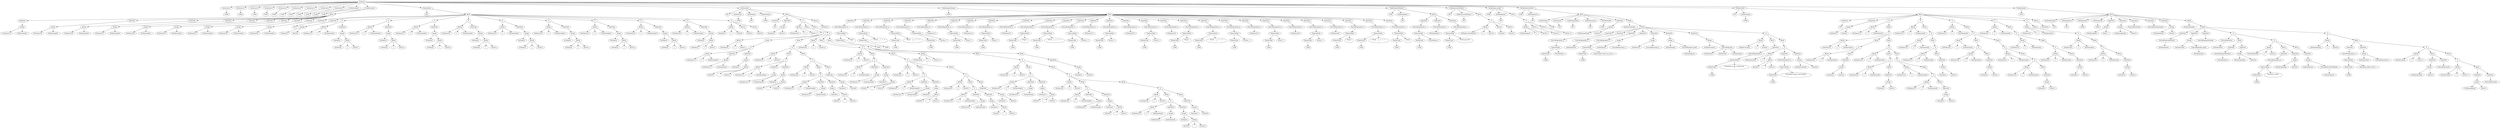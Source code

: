 digraph ast {
Node0[label="Program"];
Node1[label="VarDecl(a11)"];
Node2[label="CHAR"];
Node1->Node2;
Node0->Node1;
Node3[label="VarDecl(a12)"];
Node4[label="CHAR"];
Node3->Node4;
Node0->Node3;
Node5[label="VarDecl(a13)"];
Node6[label="CHAR"];
Node5->Node6;
Node0->Node5;
Node7[label="VarDecl(a21)"];
Node8[label="CHAR"];
Node7->Node8;
Node0->Node7;
Node9[label="VarDecl(a22)"];
Node10[label="CHAR"];
Node9->Node10;
Node0->Node9;
Node11[label="VarDecl(a23)"];
Node12[label="CHAR"];
Node11->Node12;
Node0->Node11;
Node13[label="VarDecl(a31)"];
Node14[label="CHAR"];
Node13->Node14;
Node0->Node13;
Node15[label="VarDecl(a32)"];
Node16[label="CHAR"];
Node15->Node16;
Node0->Node15;
Node17[label="VarDecl(a33)"];
Node18[label="CHAR"];
Node17->Node18;
Node0->Node17;
Node19[label="VarDecl(empty)"];
Node20[label="CHAR"];
Node19->Node20;
Node0->Node19;
Node21[label="FunDecl(reset)"];
Node22[label="VOID"];
Node21->Node22;
Node23[label="Block"];
Node24[label="ExprStmt"];
Node25[label="Assign"];
Node26[label="VarExpr(a11)"];
Node25->Node26;
Node27[label="VarExpr(empty)"];
Node25->Node27;
Node24->Node25;
Node23->Node24;
Node28[label="ExprStmt"];
Node29[label="Assign"];
Node30[label="VarExpr(a12)"];
Node29->Node30;
Node31[label="VarExpr(empty)"];
Node29->Node31;
Node28->Node29;
Node23->Node28;
Node32[label="ExprStmt"];
Node33[label="Assign"];
Node34[label="VarExpr(a13)"];
Node33->Node34;
Node35[label="VarExpr(empty)"];
Node33->Node35;
Node32->Node33;
Node23->Node32;
Node36[label="ExprStmt"];
Node37[label="Assign"];
Node38[label="VarExpr(a21)"];
Node37->Node38;
Node39[label="VarExpr(empty)"];
Node37->Node39;
Node36->Node37;
Node23->Node36;
Node40[label="ExprStmt"];
Node41[label="Assign"];
Node42[label="VarExpr(a22)"];
Node41->Node42;
Node43[label="VarExpr(empty)"];
Node41->Node43;
Node40->Node41;
Node23->Node40;
Node44[label="ExprStmt"];
Node45[label="Assign"];
Node46[label="VarExpr(a23)"];
Node45->Node46;
Node47[label="VarExpr(empty)"];
Node45->Node47;
Node44->Node45;
Node23->Node44;
Node48[label="ExprStmt"];
Node49[label="Assign"];
Node50[label="VarExpr(a31)"];
Node49->Node50;
Node51[label="VarExpr(empty)"];
Node49->Node51;
Node48->Node49;
Node23->Node48;
Node52[label="ExprStmt"];
Node53[label="Assign"];
Node54[label="VarExpr(a32)"];
Node53->Node54;
Node55[label="VarExpr(empty)"];
Node53->Node55;
Node52->Node53;
Node23->Node52;
Node56[label="ExprStmt"];
Node57[label="Assign"];
Node58[label="VarExpr(a33)"];
Node57->Node58;
Node59[label="VarExpr(empty)"];
Node57->Node59;
Node56->Node57;
Node23->Node56;
Node21->Node23;
Node0->Node21;
Node60[label="FunDecl(full)"];
Node61[label="INT"];
Node60->Node61;
Node62[label="Block"];
Node63[label="VarDecl(n)"];
Node64[label="INT"];
Node63->Node64;
Node62->Node63;
Node65[label="ExprStmt"];
Node66[label="Assign"];
Node67[label="VarExpr(n)"];
Node66->Node67;
Node68[label="IntLit(0)"];
Node66->Node68;
Node65->Node66;
Node62->Node65;
Node69[label="If"];
Node70[label="BinOp"];
Node71[label="VarExpr(a11)"];
Node70->Node71;
Node72[label="!="];
Node70->Node72;
Node73[label="VarExpr(empty)"];
Node70->Node73;
Node69->Node70;
Node74[label="ExprStmt"];
Node75[label="Assign"];
Node76[label="VarExpr(n)"];
Node75->Node76;
Node77[label="BinOp"];
Node78[label="VarExpr(n)"];
Node77->Node78;
Node79[label="+"];
Node77->Node79;
Node80[label="IntLit(1)"];
Node77->Node80;
Node75->Node77;
Node74->Node75;
Node69->Node74;
Node62->Node69;
Node81[label="If"];
Node82[label="BinOp"];
Node83[label="VarExpr(a21)"];
Node82->Node83;
Node84[label="!="];
Node82->Node84;
Node85[label="VarExpr(empty)"];
Node82->Node85;
Node81->Node82;
Node86[label="ExprStmt"];
Node87[label="Assign"];
Node88[label="VarExpr(n)"];
Node87->Node88;
Node89[label="BinOp"];
Node90[label="VarExpr(n)"];
Node89->Node90;
Node91[label="+"];
Node89->Node91;
Node92[label="IntLit(1)"];
Node89->Node92;
Node87->Node89;
Node86->Node87;
Node81->Node86;
Node62->Node81;
Node93[label="If"];
Node94[label="BinOp"];
Node95[label="VarExpr(a31)"];
Node94->Node95;
Node96[label="!="];
Node94->Node96;
Node97[label="VarExpr(empty)"];
Node94->Node97;
Node93->Node94;
Node98[label="ExprStmt"];
Node99[label="Assign"];
Node100[label="VarExpr(n)"];
Node99->Node100;
Node101[label="BinOp"];
Node102[label="VarExpr(n)"];
Node101->Node102;
Node103[label="+"];
Node101->Node103;
Node104[label="IntLit(1)"];
Node101->Node104;
Node99->Node101;
Node98->Node99;
Node93->Node98;
Node62->Node93;
Node105[label="If"];
Node106[label="BinOp"];
Node107[label="VarExpr(a12)"];
Node106->Node107;
Node108[label="!="];
Node106->Node108;
Node109[label="VarExpr(empty)"];
Node106->Node109;
Node105->Node106;
Node110[label="ExprStmt"];
Node111[label="Assign"];
Node112[label="VarExpr(n)"];
Node111->Node112;
Node113[label="BinOp"];
Node114[label="VarExpr(n)"];
Node113->Node114;
Node115[label="+"];
Node113->Node115;
Node116[label="IntLit(1)"];
Node113->Node116;
Node111->Node113;
Node110->Node111;
Node105->Node110;
Node62->Node105;
Node117[label="If"];
Node118[label="BinOp"];
Node119[label="VarExpr(a22)"];
Node118->Node119;
Node120[label="!="];
Node118->Node120;
Node121[label="VarExpr(empty)"];
Node118->Node121;
Node117->Node118;
Node122[label="ExprStmt"];
Node123[label="Assign"];
Node124[label="VarExpr(n)"];
Node123->Node124;
Node125[label="BinOp"];
Node126[label="VarExpr(n)"];
Node125->Node126;
Node127[label="+"];
Node125->Node127;
Node128[label="IntLit(1)"];
Node125->Node128;
Node123->Node125;
Node122->Node123;
Node117->Node122;
Node62->Node117;
Node129[label="If"];
Node130[label="BinOp"];
Node131[label="VarExpr(a32)"];
Node130->Node131;
Node132[label="!="];
Node130->Node132;
Node133[label="VarExpr(empty)"];
Node130->Node133;
Node129->Node130;
Node134[label="ExprStmt"];
Node135[label="Assign"];
Node136[label="VarExpr(n)"];
Node135->Node136;
Node137[label="BinOp"];
Node138[label="VarExpr(n)"];
Node137->Node138;
Node139[label="+"];
Node137->Node139;
Node140[label="IntLit(1)"];
Node137->Node140;
Node135->Node137;
Node134->Node135;
Node129->Node134;
Node62->Node129;
Node141[label="If"];
Node142[label="BinOp"];
Node143[label="VarExpr(a13)"];
Node142->Node143;
Node144[label="!="];
Node142->Node144;
Node145[label="VarExpr(empty)"];
Node142->Node145;
Node141->Node142;
Node146[label="ExprStmt"];
Node147[label="Assign"];
Node148[label="VarExpr(n)"];
Node147->Node148;
Node149[label="BinOp"];
Node150[label="VarExpr(n)"];
Node149->Node150;
Node151[label="+"];
Node149->Node151;
Node152[label="IntLit(1)"];
Node149->Node152;
Node147->Node149;
Node146->Node147;
Node141->Node146;
Node62->Node141;
Node153[label="If"];
Node154[label="BinOp"];
Node155[label="VarExpr(a23)"];
Node154->Node155;
Node156[label="!="];
Node154->Node156;
Node157[label="VarExpr(empty)"];
Node154->Node157;
Node153->Node154;
Node158[label="ExprStmt"];
Node159[label="Assign"];
Node160[label="VarExpr(n)"];
Node159->Node160;
Node161[label="BinOp"];
Node162[label="VarExpr(n)"];
Node161->Node162;
Node163[label="+"];
Node161->Node163;
Node164[label="IntLit(1)"];
Node161->Node164;
Node159->Node161;
Node158->Node159;
Node153->Node158;
Node62->Node153;
Node165[label="If"];
Node166[label="BinOp"];
Node167[label="VarExpr(a33)"];
Node166->Node167;
Node168[label="!="];
Node166->Node168;
Node169[label="VarExpr(empty)"];
Node166->Node169;
Node165->Node166;
Node170[label="ExprStmt"];
Node171[label="Assign"];
Node172[label="VarExpr(n)"];
Node171->Node172;
Node173[label="BinOp"];
Node174[label="VarExpr(n)"];
Node173->Node174;
Node175[label="+"];
Node173->Node175;
Node176[label="IntLit(1)"];
Node173->Node176;
Node171->Node173;
Node170->Node171;
Node165->Node170;
Node62->Node165;
Node177[label="If"];
Node178[label="BinOp"];
Node179[label="VarExpr(n)"];
Node178->Node179;
Node180[label="=="];
Node178->Node180;
Node181[label="IntLit(9)"];
Node178->Node181;
Node177->Node178;
Node182[label="Return"];
Node183[label="IntLit(1)"];
Node182->Node183;
Node177->Node182;
Node184[label="Return"];
Node185[label="IntLit(0)"];
Node184->Node185;
Node177->Node184;
Node62->Node177;
Node60->Node62;
Node0->Node60;
Node186[label="FunDecl(set)"];
Node187[label="INT"];
Node186->Node187;
Node188[label="VarDecl(row)"];
Node189[label="CHAR"];
Node188->Node189;
Node186->Node188;
Node190[label="VarDecl(col)"];
Node191[label="INT"];
Node190->Node191;
Node186->Node190;
Node192[label="VarDecl(mark)"];
Node193[label="CHAR"];
Node192->Node193;
Node186->Node192;
Node194[label="Block"];
Node195[label="VarDecl(r)"];
Node196[label="INT"];
Node195->Node196;
Node194->Node195;
Node197[label="ExprStmt"];
Node198[label="Assign"];
Node199[label="VarExpr(r)"];
Node198->Node199;
Node200[label="IntLit(1)"];
Node198->Node200;
Node197->Node198;
Node194->Node197;
Node201[label="If"];
Node202[label="BinOp"];
Node203[label="VarExpr(row)"];
Node202->Node203;
Node204[label="=="];
Node202->Node204;
Node205[label="ChrLit( a )"];
Node202->Node205;
Node201->Node202;
Node206[label="Block"];
Node207[label="If"];
Node208[label="BinOp"];
Node209[label="VarExpr(col)"];
Node208->Node209;
Node210[label="=="];
Node208->Node210;
Node211[label="IntLit(1)"];
Node208->Node211;
Node207->Node208;
Node212[label="Block"];
Node213[label="If"];
Node214[label="BinOp"];
Node215[label="VarExpr(a11)"];
Node214->Node215;
Node216[label="=="];
Node214->Node216;
Node217[label="VarExpr(empty)"];
Node214->Node217;
Node213->Node214;
Node218[label="ExprStmt"];
Node219[label="Assign"];
Node220[label="VarExpr(a11)"];
Node219->Node220;
Node221[label="VarExpr(mark)"];
Node219->Node221;
Node218->Node219;
Node213->Node218;
Node222[label="ExprStmt"];
Node223[label="Assign"];
Node224[label="VarExpr(r)"];
Node223->Node224;
Node225[label="BinOp"];
Node226[label="IntLit(0)"];
Node225->Node226;
Node227[label="-"];
Node225->Node227;
Node228[label="IntLit(1)"];
Node225->Node228;
Node223->Node225;
Node222->Node223;
Node213->Node222;
Node212->Node213;
Node207->Node212;
Node229[label="Block"];
Node230[label="If"];
Node231[label="BinOp"];
Node232[label="VarExpr(col)"];
Node231->Node232;
Node233[label="=="];
Node231->Node233;
Node234[label="IntLit(2)"];
Node231->Node234;
Node230->Node231;
Node235[label="Block"];
Node236[label="If"];
Node237[label="BinOp"];
Node238[label="VarExpr(a12)"];
Node237->Node238;
Node239[label="=="];
Node237->Node239;
Node240[label="VarExpr(empty)"];
Node237->Node240;
Node236->Node237;
Node241[label="ExprStmt"];
Node242[label="Assign"];
Node243[label="VarExpr(a12)"];
Node242->Node243;
Node244[label="VarExpr(mark)"];
Node242->Node244;
Node241->Node242;
Node236->Node241;
Node245[label="ExprStmt"];
Node246[label="Assign"];
Node247[label="VarExpr(r)"];
Node246->Node247;
Node248[label="BinOp"];
Node249[label="IntLit(0)"];
Node248->Node249;
Node250[label="-"];
Node248->Node250;
Node251[label="IntLit(1)"];
Node248->Node251;
Node246->Node248;
Node245->Node246;
Node236->Node245;
Node235->Node236;
Node230->Node235;
Node252[label="Block"];
Node253[label="If"];
Node254[label="BinOp"];
Node255[label="VarExpr(col)"];
Node254->Node255;
Node256[label="=="];
Node254->Node256;
Node257[label="IntLit(3)"];
Node254->Node257;
Node253->Node254;
Node258[label="Block"];
Node259[label="If"];
Node260[label="BinOp"];
Node261[label="VarExpr(a13)"];
Node260->Node261;
Node262[label="=="];
Node260->Node262;
Node263[label="VarExpr(empty)"];
Node260->Node263;
Node259->Node260;
Node264[label="ExprStmt"];
Node265[label="Assign"];
Node266[label="VarExpr(a13)"];
Node265->Node266;
Node267[label="VarExpr(mark)"];
Node265->Node267;
Node264->Node265;
Node259->Node264;
Node268[label="ExprStmt"];
Node269[label="Assign"];
Node270[label="VarExpr(r)"];
Node269->Node270;
Node271[label="BinOp"];
Node272[label="IntLit(0)"];
Node271->Node272;
Node273[label="-"];
Node271->Node273;
Node274[label="IntLit(1)"];
Node271->Node274;
Node269->Node271;
Node268->Node269;
Node259->Node268;
Node258->Node259;
Node253->Node258;
Node275[label="Block"];
Node276[label="ExprStmt"];
Node277[label="Assign"];
Node278[label="VarExpr(r)"];
Node277->Node278;
Node279[label="IntLit(0)"];
Node277->Node279;
Node276->Node277;
Node275->Node276;
Node253->Node275;
Node252->Node253;
Node230->Node252;
Node229->Node230;
Node207->Node229;
Node206->Node207;
Node201->Node206;
Node280[label="Block"];
Node281[label="If"];
Node282[label="BinOp"];
Node283[label="VarExpr(row)"];
Node282->Node283;
Node284[label="=="];
Node282->Node284;
Node285[label="ChrLit( b )"];
Node282->Node285;
Node281->Node282;
Node286[label="Block"];
Node287[label="If"];
Node288[label="BinOp"];
Node289[label="VarExpr(col)"];
Node288->Node289;
Node290[label="=="];
Node288->Node290;
Node291[label="IntLit(1)"];
Node288->Node291;
Node287->Node288;
Node292[label="Block"];
Node293[label="If"];
Node294[label="BinOp"];
Node295[label="VarExpr(a21)"];
Node294->Node295;
Node296[label="=="];
Node294->Node296;
Node297[label="VarExpr(empty)"];
Node294->Node297;
Node293->Node294;
Node298[label="ExprStmt"];
Node299[label="Assign"];
Node300[label="VarExpr(a21)"];
Node299->Node300;
Node301[label="VarExpr(mark)"];
Node299->Node301;
Node298->Node299;
Node293->Node298;
Node302[label="ExprStmt"];
Node303[label="Assign"];
Node304[label="VarExpr(r)"];
Node303->Node304;
Node305[label="BinOp"];
Node306[label="IntLit(0)"];
Node305->Node306;
Node307[label="-"];
Node305->Node307;
Node308[label="IntLit(1)"];
Node305->Node308;
Node303->Node305;
Node302->Node303;
Node293->Node302;
Node292->Node293;
Node287->Node292;
Node309[label="Block"];
Node310[label="If"];
Node311[label="BinOp"];
Node312[label="VarExpr(col)"];
Node311->Node312;
Node313[label="=="];
Node311->Node313;
Node314[label="IntLit(2)"];
Node311->Node314;
Node310->Node311;
Node315[label="Block"];
Node316[label="If"];
Node317[label="BinOp"];
Node318[label="VarExpr(a22)"];
Node317->Node318;
Node319[label="=="];
Node317->Node319;
Node320[label="VarExpr(empty)"];
Node317->Node320;
Node316->Node317;
Node321[label="ExprStmt"];
Node322[label="Assign"];
Node323[label="VarExpr(a22)"];
Node322->Node323;
Node324[label="VarExpr(mark)"];
Node322->Node324;
Node321->Node322;
Node316->Node321;
Node325[label="ExprStmt"];
Node326[label="Assign"];
Node327[label="VarExpr(r)"];
Node326->Node327;
Node328[label="BinOp"];
Node329[label="IntLit(0)"];
Node328->Node329;
Node330[label="-"];
Node328->Node330;
Node331[label="IntLit(1)"];
Node328->Node331;
Node326->Node328;
Node325->Node326;
Node316->Node325;
Node315->Node316;
Node310->Node315;
Node332[label="Block"];
Node333[label="If"];
Node334[label="BinOp"];
Node335[label="VarExpr(col)"];
Node334->Node335;
Node336[label="=="];
Node334->Node336;
Node337[label="IntLit(3)"];
Node334->Node337;
Node333->Node334;
Node338[label="Block"];
Node339[label="If"];
Node340[label="BinOp"];
Node341[label="VarExpr(a23)"];
Node340->Node341;
Node342[label="=="];
Node340->Node342;
Node343[label="VarExpr(empty)"];
Node340->Node343;
Node339->Node340;
Node344[label="ExprStmt"];
Node345[label="Assign"];
Node346[label="VarExpr(a23)"];
Node345->Node346;
Node347[label="VarExpr(mark)"];
Node345->Node347;
Node344->Node345;
Node339->Node344;
Node348[label="ExprStmt"];
Node349[label="Assign"];
Node350[label="VarExpr(r)"];
Node349->Node350;
Node351[label="BinOp"];
Node352[label="IntLit(0)"];
Node351->Node352;
Node353[label="-"];
Node351->Node353;
Node354[label="IntLit(1)"];
Node351->Node354;
Node349->Node351;
Node348->Node349;
Node339->Node348;
Node338->Node339;
Node333->Node338;
Node355[label="Block"];
Node356[label="ExprStmt"];
Node357[label="Assign"];
Node358[label="VarExpr(r)"];
Node357->Node358;
Node359[label="IntLit(0)"];
Node357->Node359;
Node356->Node357;
Node355->Node356;
Node333->Node355;
Node332->Node333;
Node310->Node332;
Node309->Node310;
Node287->Node309;
Node286->Node287;
Node281->Node286;
Node360[label="Block"];
Node361[label="If"];
Node362[label="BinOp"];
Node363[label="VarExpr(row)"];
Node362->Node363;
Node364[label="=="];
Node362->Node364;
Node365[label="ChrLit( c )"];
Node362->Node365;
Node361->Node362;
Node366[label="Block"];
Node367[label="If"];
Node368[label="BinOp"];
Node369[label="VarExpr(col)"];
Node368->Node369;
Node370[label="=="];
Node368->Node370;
Node371[label="IntLit(1)"];
Node368->Node371;
Node367->Node368;
Node372[label="Block"];
Node373[label="If"];
Node374[label="BinOp"];
Node375[label="VarExpr(a31)"];
Node374->Node375;
Node376[label="=="];
Node374->Node376;
Node377[label="VarExpr(empty)"];
Node374->Node377;
Node373->Node374;
Node378[label="ExprStmt"];
Node379[label="Assign"];
Node380[label="VarExpr(a31)"];
Node379->Node380;
Node381[label="VarExpr(mark)"];
Node379->Node381;
Node378->Node379;
Node373->Node378;
Node382[label="ExprStmt"];
Node383[label="Assign"];
Node384[label="VarExpr(r)"];
Node383->Node384;
Node385[label="BinOp"];
Node386[label="IntLit(0)"];
Node385->Node386;
Node387[label="-"];
Node385->Node387;
Node388[label="IntLit(1)"];
Node385->Node388;
Node383->Node385;
Node382->Node383;
Node373->Node382;
Node372->Node373;
Node367->Node372;
Node389[label="Block"];
Node390[label="If"];
Node391[label="BinOp"];
Node392[label="VarExpr(col)"];
Node391->Node392;
Node393[label="=="];
Node391->Node393;
Node394[label="IntLit(2)"];
Node391->Node394;
Node390->Node391;
Node395[label="Block"];
Node396[label="If"];
Node397[label="BinOp"];
Node398[label="VarExpr(a32)"];
Node397->Node398;
Node399[label="=="];
Node397->Node399;
Node400[label="VarExpr(empty)"];
Node397->Node400;
Node396->Node397;
Node401[label="ExprStmt"];
Node402[label="Assign"];
Node403[label="VarExpr(a32)"];
Node402->Node403;
Node404[label="VarExpr(mark)"];
Node402->Node404;
Node401->Node402;
Node396->Node401;
Node405[label="ExprStmt"];
Node406[label="Assign"];
Node407[label="VarExpr(r)"];
Node406->Node407;
Node408[label="BinOp"];
Node409[label="IntLit(0)"];
Node408->Node409;
Node410[label="-"];
Node408->Node410;
Node411[label="IntLit(1)"];
Node408->Node411;
Node406->Node408;
Node405->Node406;
Node396->Node405;
Node395->Node396;
Node390->Node395;
Node412[label="Block"];
Node413[label="If"];
Node414[label="BinOp"];
Node415[label="VarExpr(col)"];
Node414->Node415;
Node416[label="=="];
Node414->Node416;
Node417[label="IntLit(3)"];
Node414->Node417;
Node413->Node414;
Node418[label="Block"];
Node419[label="If"];
Node420[label="BinOp"];
Node421[label="VarExpr(a33)"];
Node420->Node421;
Node422[label="=="];
Node420->Node422;
Node423[label="VarExpr(empty)"];
Node420->Node423;
Node419->Node420;
Node424[label="ExprStmt"];
Node425[label="Assign"];
Node426[label="VarExpr(a33)"];
Node425->Node426;
Node427[label="VarExpr(mark)"];
Node425->Node427;
Node424->Node425;
Node419->Node424;
Node428[label="ExprStmt"];
Node429[label="Assign"];
Node430[label="VarExpr(r)"];
Node429->Node430;
Node431[label="BinOp"];
Node432[label="IntLit(0)"];
Node431->Node432;
Node433[label="-"];
Node431->Node433;
Node434[label="IntLit(1)"];
Node431->Node434;
Node429->Node431;
Node428->Node429;
Node419->Node428;
Node418->Node419;
Node413->Node418;
Node435[label="Block"];
Node436[label="ExprStmt"];
Node437[label="Assign"];
Node438[label="VarExpr(r)"];
Node437->Node438;
Node439[label="IntLit(0)"];
Node437->Node439;
Node436->Node437;
Node435->Node436;
Node413->Node435;
Node412->Node413;
Node390->Node412;
Node389->Node390;
Node367->Node389;
Node366->Node367;
Node361->Node366;
Node440[label="Block"];
Node441[label="ExprStmt"];
Node442[label="Assign"];
Node443[label="VarExpr(r)"];
Node442->Node443;
Node444[label="IntLit(0)"];
Node442->Node444;
Node441->Node442;
Node440->Node441;
Node361->Node440;
Node360->Node361;
Node281->Node360;
Node280->Node281;
Node201->Node280;
Node194->Node201;
Node445[label="Return"];
Node446[label="VarExpr(r)"];
Node445->Node446;
Node194->Node445;
Node186->Node194;
Node0->Node186;
Node447[label="FunDecl(printGame)"];
Node448[label="VOID"];
Node447->Node448;
Node449[label="Block"];
Node450[label="ExprStmt"];
Node451[label="FunCallExpr(print_s)"];
Node452[label="TypecastExpr"];
Node453[label="PointerType"];
Node454[label="CHAR"];
Node453->Node454;
Node452->Node453;
Node455[label="StrLit(\n)"];
Node452->Node455;
Node451->Node452;
Node450->Node451;
Node449->Node450;
Node456[label="ExprStmt"];
Node457[label="FunCallExpr(print_s)"];
Node458[label="TypecastExpr"];
Node459[label="PointerType"];
Node460[label="CHAR"];
Node459->Node460;
Node458->Node459;
Node461[label="StrLit(     1   2   3
)"];
Node458->Node461;
Node457->Node458;
Node456->Node457;
Node449->Node456;
Node462[label="ExprStmt"];
Node463[label="FunCallExpr(print_s)"];
Node464[label="TypecastExpr"];
Node465[label="PointerType"];
Node466[label="CHAR"];
Node465->Node466;
Node464->Node465;
Node467[label="StrLit(   +---+---+---+
)"];
Node464->Node467;
Node463->Node464;
Node462->Node463;
Node449->Node462;
Node468[label="ExprStmt"];
Node469[label="FunCallExpr(print_s)"];
Node470[label="TypecastExpr"];
Node471[label="PointerType"];
Node472[label="CHAR"];
Node471->Node472;
Node470->Node471;
Node473[label="StrLit(a  | )"];
Node470->Node473;
Node469->Node470;
Node468->Node469;
Node449->Node468;
Node474[label="ExprStmt"];
Node475[label="FunCallExpr(print_c)"];
Node476[label="VarExpr(a11)"];
Node475->Node476;
Node474->Node475;
Node449->Node474;
Node477[label="ExprStmt"];
Node478[label="FunCallExpr(print_s)"];
Node479[label="TypecastExpr"];
Node480[label="PointerType"];
Node481[label="CHAR"];
Node480->Node481;
Node479->Node480;
Node482[label="StrLit( | )"];
Node479->Node482;
Node478->Node479;
Node477->Node478;
Node449->Node477;
Node483[label="ExprStmt"];
Node484[label="FunCallExpr(print_c)"];
Node485[label="VarExpr(a12)"];
Node484->Node485;
Node483->Node484;
Node449->Node483;
Node486[label="ExprStmt"];
Node487[label="FunCallExpr(print_s)"];
Node488[label="TypecastExpr"];
Node489[label="PointerType"];
Node490[label="CHAR"];
Node489->Node490;
Node488->Node489;
Node491[label="StrLit( | )"];
Node488->Node491;
Node487->Node488;
Node486->Node487;
Node449->Node486;
Node492[label="ExprStmt"];
Node493[label="FunCallExpr(print_c)"];
Node494[label="VarExpr(a13)"];
Node493->Node494;
Node492->Node493;
Node449->Node492;
Node495[label="ExprStmt"];
Node496[label="FunCallExpr(print_s)"];
Node497[label="TypecastExpr"];
Node498[label="PointerType"];
Node499[label="CHAR"];
Node498->Node499;
Node497->Node498;
Node500[label="StrLit( |
)"];
Node497->Node500;
Node496->Node497;
Node495->Node496;
Node449->Node495;
Node501[label="ExprStmt"];
Node502[label="FunCallExpr(print_s)"];
Node503[label="TypecastExpr"];
Node504[label="PointerType"];
Node505[label="CHAR"];
Node504->Node505;
Node503->Node504;
Node506[label="StrLit(   +---+---+---+
)"];
Node503->Node506;
Node502->Node503;
Node501->Node502;
Node449->Node501;
Node507[label="ExprStmt"];
Node508[label="FunCallExpr(print_s)"];
Node509[label="TypecastExpr"];
Node510[label="PointerType"];
Node511[label="CHAR"];
Node510->Node511;
Node509->Node510;
Node512[label="StrLit(b  | )"];
Node509->Node512;
Node508->Node509;
Node507->Node508;
Node449->Node507;
Node513[label="ExprStmt"];
Node514[label="FunCallExpr(print_c)"];
Node515[label="VarExpr(a21)"];
Node514->Node515;
Node513->Node514;
Node449->Node513;
Node516[label="ExprStmt"];
Node517[label="FunCallExpr(print_s)"];
Node518[label="TypecastExpr"];
Node519[label="PointerType"];
Node520[label="CHAR"];
Node519->Node520;
Node518->Node519;
Node521[label="StrLit( | )"];
Node518->Node521;
Node517->Node518;
Node516->Node517;
Node449->Node516;
Node522[label="ExprStmt"];
Node523[label="FunCallExpr(print_c)"];
Node524[label="VarExpr(a22)"];
Node523->Node524;
Node522->Node523;
Node449->Node522;
Node525[label="ExprStmt"];
Node526[label="FunCallExpr(print_s)"];
Node527[label="TypecastExpr"];
Node528[label="PointerType"];
Node529[label="CHAR"];
Node528->Node529;
Node527->Node528;
Node530[label="StrLit( | )"];
Node527->Node530;
Node526->Node527;
Node525->Node526;
Node449->Node525;
Node531[label="ExprStmt"];
Node532[label="FunCallExpr(print_c)"];
Node533[label="VarExpr(a23)"];
Node532->Node533;
Node531->Node532;
Node449->Node531;
Node534[label="ExprStmt"];
Node535[label="FunCallExpr(print_s)"];
Node536[label="TypecastExpr"];
Node537[label="PointerType"];
Node538[label="CHAR"];
Node537->Node538;
Node536->Node537;
Node539[label="StrLit( |
)"];
Node536->Node539;
Node535->Node536;
Node534->Node535;
Node449->Node534;
Node540[label="ExprStmt"];
Node541[label="FunCallExpr(print_s)"];
Node542[label="TypecastExpr"];
Node543[label="PointerType"];
Node544[label="CHAR"];
Node543->Node544;
Node542->Node543;
Node545[label="StrLit(   +---+---+---+
)"];
Node542->Node545;
Node541->Node542;
Node540->Node541;
Node449->Node540;
Node546[label="ExprStmt"];
Node547[label="FunCallExpr(print_s)"];
Node548[label="TypecastExpr"];
Node549[label="PointerType"];
Node550[label="CHAR"];
Node549->Node550;
Node548->Node549;
Node551[label="StrLit(c  | )"];
Node548->Node551;
Node547->Node548;
Node546->Node547;
Node449->Node546;
Node552[label="ExprStmt"];
Node553[label="FunCallExpr(print_c)"];
Node554[label="VarExpr(a31)"];
Node553->Node554;
Node552->Node553;
Node449->Node552;
Node555[label="ExprStmt"];
Node556[label="FunCallExpr(print_s)"];
Node557[label="TypecastExpr"];
Node558[label="PointerType"];
Node559[label="CHAR"];
Node558->Node559;
Node557->Node558;
Node560[label="StrLit( | )"];
Node557->Node560;
Node556->Node557;
Node555->Node556;
Node449->Node555;
Node561[label="ExprStmt"];
Node562[label="FunCallExpr(print_c)"];
Node563[label="VarExpr(a32)"];
Node562->Node563;
Node561->Node562;
Node449->Node561;
Node564[label="ExprStmt"];
Node565[label="FunCallExpr(print_s)"];
Node566[label="TypecastExpr"];
Node567[label="PointerType"];
Node568[label="CHAR"];
Node567->Node568;
Node566->Node567;
Node569[label="StrLit( | )"];
Node566->Node569;
Node565->Node566;
Node564->Node565;
Node449->Node564;
Node570[label="ExprStmt"];
Node571[label="FunCallExpr(print_c)"];
Node572[label="VarExpr(a33)"];
Node571->Node572;
Node570->Node571;
Node449->Node570;
Node573[label="ExprStmt"];
Node574[label="FunCallExpr(print_s)"];
Node575[label="TypecastExpr"];
Node576[label="PointerType"];
Node577[label="CHAR"];
Node576->Node577;
Node575->Node576;
Node578[label="StrLit( |
)"];
Node575->Node578;
Node574->Node575;
Node573->Node574;
Node449->Node573;
Node579[label="ExprStmt"];
Node580[label="FunCallExpr(print_s)"];
Node581[label="TypecastExpr"];
Node582[label="PointerType"];
Node583[label="CHAR"];
Node582->Node583;
Node581->Node582;
Node584[label="StrLit(   +---+---+---+
)"];
Node581->Node584;
Node580->Node581;
Node579->Node580;
Node449->Node579;
Node585[label="ExprStmt"];
Node586[label="FunCallExpr(print_s)"];
Node587[label="TypecastExpr"];
Node588[label="PointerType"];
Node589[label="CHAR"];
Node588->Node589;
Node587->Node588;
Node590[label="StrLit(\n)"];
Node587->Node590;
Node586->Node587;
Node585->Node586;
Node449->Node585;
Node447->Node449;
Node0->Node447;
Node591[label="FunDecl(printWinner)"];
Node592[label="VOID"];
Node591->Node592;
Node593[label="VarDecl(player)"];
Node594[label="INT"];
Node593->Node594;
Node591->Node593;
Node595[label="Block"];
Node596[label="ExprStmt"];
Node597[label="FunCallExpr(print_s)"];
Node598[label="TypecastExpr"];
Node599[label="PointerType"];
Node600[label="CHAR"];
Node599->Node600;
Node598->Node599;
Node601[label="StrLit(Player )"];
Node598->Node601;
Node597->Node598;
Node596->Node597;
Node595->Node596;
Node602[label="ExprStmt"];
Node603[label="FunCallExpr(print_i)"];
Node604[label="VarExpr(player)"];
Node603->Node604;
Node602->Node603;
Node595->Node602;
Node605[label="ExprStmt"];
Node606[label="FunCallExpr(print_s)"];
Node607[label="TypecastExpr"];
Node608[label="PointerType"];
Node609[label="CHAR"];
Node608->Node609;
Node607->Node608;
Node610[label="StrLit( has won!
)"];
Node607->Node610;
Node606->Node607;
Node605->Node606;
Node595->Node605;
Node591->Node595;
Node0->Node591;
Node611[label="FunDecl(switchPlayer)"];
Node612[label="INT"];
Node611->Node612;
Node613[label="VarDecl(currentPlayer)"];
Node614[label="INT"];
Node613->Node614;
Node611->Node613;
Node615[label="Block"];
Node616[label="If"];
Node617[label="BinOp"];
Node618[label="VarExpr(currentPlayer)"];
Node617->Node618;
Node619[label="=="];
Node617->Node619;
Node620[label="IntLit(1)"];
Node617->Node620;
Node616->Node617;
Node621[label="Return"];
Node622[label="IntLit(2)"];
Node621->Node622;
Node616->Node621;
Node623[label="Return"];
Node624[label="IntLit(1)"];
Node623->Node624;
Node616->Node623;
Node615->Node616;
Node611->Node615;
Node0->Node611;
Node625[label="FunDecl(get_mark)"];
Node626[label="CHAR"];
Node625->Node626;
Node627[label="VarDecl(player)"];
Node628[label="INT"];
Node627->Node628;
Node625->Node627;
Node629[label="Block"];
Node630[label="If"];
Node631[label="BinOp"];
Node632[label="VarExpr(player)"];
Node631->Node632;
Node633[label="=="];
Node631->Node633;
Node634[label="IntLit(1)"];
Node631->Node634;
Node630->Node631;
Node635[label="Return"];
Node636[label="ChrLit( X )"];
Node635->Node636;
Node630->Node635;
Node637[label="Return"];
Node638[label="ChrLit( O )"];
Node637->Node638;
Node630->Node637;
Node629->Node630;
Node625->Node629;
Node0->Node625;
Node639[label="FunDecl(selectmove)"];
Node640[label="VOID"];
Node639->Node640;
Node641[label="VarDecl(player)"];
Node642[label="INT"];
Node641->Node642;
Node639->Node641;
Node643[label="Block"];
Node644[label="VarDecl(row)"];
Node645[label="CHAR"];
Node644->Node645;
Node643->Node644;
Node646[label="VarDecl(col)"];
Node647[label="INT"];
Node646->Node647;
Node643->Node646;
Node648[label="VarDecl(selected)"];
Node649[label="INT"];
Node648->Node649;
Node643->Node648;
Node650[label="VarDecl(success)"];
Node651[label="INT"];
Node650->Node651;
Node643->Node650;
Node652[label="VarDecl(mark)"];
Node653[label="CHAR"];
Node652->Node653;
Node643->Node652;
Node654[label="ExprStmt"];
Node655[label="Assign"];
Node656[label="VarExpr(selected)"];
Node655->Node656;
Node657[label="IntLit(1)"];
Node655->Node657;
Node654->Node655;
Node643->Node654;
Node658[label="While"];
Node659[label="VarExpr(selected)"];
Node658->Node659;
Node660[label="Block"];
Node661[label="ExprStmt"];
Node662[label="FunCallExpr(print_s)"];
Node663[label="TypecastExpr"];
Node664[label="PointerType"];
Node665[label="CHAR"];
Node664->Node665;
Node663->Node664;
Node666[label="StrLit(Player )"];
Node663->Node666;
Node662->Node663;
Node661->Node662;
Node660->Node661;
Node667[label="ExprStmt"];
Node668[label="FunCallExpr(print_i)"];
Node669[label="VarExpr(player)"];
Node668->Node669;
Node667->Node668;
Node660->Node667;
Node670[label="ExprStmt"];
Node671[label="FunCallExpr(print_s)"];
Node672[label="TypecastExpr"];
Node673[label="PointerType"];
Node674[label="CHAR"];
Node673->Node674;
Node672->Node673;
Node675[label="StrLit( select move (e.g. a2)>)"];
Node672->Node675;
Node671->Node672;
Node670->Node671;
Node660->Node670;
Node676[label="ExprStmt"];
Node677[label="Assign"];
Node678[label="VarExpr(row)"];
Node677->Node678;
Node679[label="FunCallExpr(read_c)"];
Node677->Node679;
Node676->Node677;
Node660->Node676;
Node680[label="ExprStmt"];
Node681[label="Assign"];
Node682[label="VarExpr(col)"];
Node681->Node682;
Node683[label="FunCallExpr(read_i)"];
Node681->Node683;
Node680->Node681;
Node660->Node680;
Node684[label="ExprStmt"];
Node685[label="Assign"];
Node686[label="VarExpr(mark)"];
Node685->Node686;
Node687[label="FunCallExpr(get_mark)"];
Node688[label="VarExpr(player)"];
Node687->Node688;
Node685->Node687;
Node684->Node685;
Node660->Node684;
Node689[label="ExprStmt"];
Node690[label="Assign"];
Node691[label="VarExpr(success)"];
Node690->Node691;
Node692[label="FunCallExpr(set)"];
Node693[label="VarExpr(row)"];
Node692->Node693;
Node694[label="VarExpr(col)"];
Node692->Node694;
Node695[label="VarExpr(mark)"];
Node692->Node695;
Node690->Node692;
Node689->Node690;
Node660->Node689;
Node696[label="If"];
Node697[label="BinOp"];
Node698[label="VarExpr(success)"];
Node697->Node698;
Node699[label="=="];
Node697->Node699;
Node700[label="IntLit(0)"];
Node697->Node700;
Node696->Node697;
Node701[label="Block"];
Node702[label="ExprStmt"];
Node703[label="FunCallExpr(print_s)"];
Node704[label="TypecastExpr"];
Node705[label="PointerType"];
Node706[label="CHAR"];
Node705->Node706;
Node704->Node705;
Node707[label="StrLit(That is not a valid move!
)"];
Node704->Node707;
Node703->Node704;
Node702->Node703;
Node701->Node702;
Node696->Node701;
Node708[label="Block"];
Node709[label="If"];
Node710[label="BinOp"];
Node711[label="VarExpr(success)"];
Node710->Node711;
Node712[label="=="];
Node710->Node712;
Node713[label="BinOp"];
Node714[label="IntLit(0)"];
Node713->Node714;
Node715[label="-"];
Node713->Node715;
Node716[label="IntLit(1)"];
Node713->Node716;
Node710->Node713;
Node709->Node710;
Node717[label="ExprStmt"];
Node718[label="FunCallExpr(print_s)"];
Node719[label="TypecastExpr"];
Node720[label="PointerType"];
Node721[label="CHAR"];
Node720->Node721;
Node719->Node720;
Node722[label="StrLit(That move is not possible!
)"];
Node719->Node722;
Node718->Node719;
Node717->Node718;
Node709->Node717;
Node723[label="ExprStmt"];
Node724[label="Assign"];
Node725[label="VarExpr(selected)"];
Node724->Node725;
Node726[label="IntLit(0)"];
Node724->Node726;
Node723->Node724;
Node709->Node723;
Node708->Node709;
Node696->Node708;
Node660->Node696;
Node658->Node660;
Node643->Node658;
Node639->Node643;
Node0->Node639;
Node727[label="FunDecl(won)"];
Node728[label="INT"];
Node727->Node728;
Node729[label="VarDecl(mark)"];
Node730[label="CHAR"];
Node729->Node730;
Node727->Node729;
Node731[label="Block"];
Node732[label="VarDecl(r)"];
Node733[label="INT"];
Node732->Node733;
Node731->Node732;
Node734[label="ExprStmt"];
Node735[label="Assign"];
Node736[label="VarExpr(r)"];
Node735->Node736;
Node737[label="IntLit(0)"];
Node735->Node737;
Node734->Node735;
Node731->Node734;
Node738[label="If"];
Node739[label="BinOp"];
Node740[label="VarExpr(a11)"];
Node739->Node740;
Node741[label="=="];
Node739->Node741;
Node742[label="VarExpr(mark)"];
Node739->Node742;
Node738->Node739;
Node743[label="Block"];
Node744[label="If"];
Node745[label="BinOp"];
Node746[label="VarExpr(a21)"];
Node745->Node746;
Node747[label="=="];
Node745->Node747;
Node748[label="VarExpr(mark)"];
Node745->Node748;
Node744->Node745;
Node749[label="Block"];
Node750[label="If"];
Node751[label="BinOp"];
Node752[label="VarExpr(a31)"];
Node751->Node752;
Node753[label="=="];
Node751->Node753;
Node754[label="VarExpr(mark)"];
Node751->Node754;
Node750->Node751;
Node755[label="Block"];
Node756[label="ExprStmt"];
Node757[label="Assign"];
Node758[label="VarExpr(r)"];
Node757->Node758;
Node759[label="IntLit(1)"];
Node757->Node759;
Node756->Node757;
Node755->Node756;
Node750->Node755;
Node749->Node750;
Node744->Node749;
Node760[label="Block"];
Node761[label="If"];
Node762[label="BinOp"];
Node763[label="VarExpr(a22)"];
Node762->Node763;
Node764[label="=="];
Node762->Node764;
Node765[label="VarExpr(mark)"];
Node762->Node765;
Node761->Node762;
Node766[label="Block"];
Node767[label="If"];
Node768[label="BinOp"];
Node769[label="VarExpr(a33)"];
Node768->Node769;
Node770[label="=="];
Node768->Node770;
Node771[label="VarExpr(mark)"];
Node768->Node771;
Node767->Node768;
Node772[label="Block"];
Node773[label="ExprStmt"];
Node774[label="Assign"];
Node775[label="VarExpr(r)"];
Node774->Node775;
Node776[label="IntLit(1)"];
Node774->Node776;
Node773->Node774;
Node772->Node773;
Node767->Node772;
Node766->Node767;
Node761->Node766;
Node777[label="Block"];
Node778[label="If"];
Node779[label="BinOp"];
Node780[label="VarExpr(a12)"];
Node779->Node780;
Node781[label="=="];
Node779->Node781;
Node782[label="VarExpr(mark)"];
Node779->Node782;
Node778->Node779;
Node783[label="Block"];
Node784[label="If"];
Node785[label="BinOp"];
Node786[label="VarExpr(a13)"];
Node785->Node786;
Node787[label="=="];
Node785->Node787;
Node788[label="VarExpr(mark)"];
Node785->Node788;
Node784->Node785;
Node789[label="Block"];
Node790[label="ExprStmt"];
Node791[label="Assign"];
Node792[label="VarExpr(r)"];
Node791->Node792;
Node793[label="IntLit(1)"];
Node791->Node793;
Node790->Node791;
Node789->Node790;
Node784->Node789;
Node783->Node784;
Node778->Node783;
Node777->Node778;
Node761->Node777;
Node760->Node761;
Node744->Node760;
Node743->Node744;
Node738->Node743;
Node731->Node738;
Node794[label="If"];
Node795[label="BinOp"];
Node796[label="VarExpr(a12)"];
Node795->Node796;
Node797[label="=="];
Node795->Node797;
Node798[label="VarExpr(mark)"];
Node795->Node798;
Node794->Node795;
Node799[label="Block"];
Node800[label="If"];
Node801[label="BinOp"];
Node802[label="VarExpr(a22)"];
Node801->Node802;
Node803[label="=="];
Node801->Node803;
Node804[label="VarExpr(mark)"];
Node801->Node804;
Node800->Node801;
Node805[label="Block"];
Node806[label="If"];
Node807[label="BinOp"];
Node808[label="VarExpr(a32)"];
Node807->Node808;
Node809[label="=="];
Node807->Node809;
Node810[label="VarExpr(mark)"];
Node807->Node810;
Node806->Node807;
Node811[label="Block"];
Node812[label="ExprStmt"];
Node813[label="Assign"];
Node814[label="VarExpr(r)"];
Node813->Node814;
Node815[label="IntLit(1)"];
Node813->Node815;
Node812->Node813;
Node811->Node812;
Node806->Node811;
Node805->Node806;
Node800->Node805;
Node799->Node800;
Node794->Node799;
Node731->Node794;
Node816[label="If"];
Node817[label="BinOp"];
Node818[label="VarExpr(a13)"];
Node817->Node818;
Node819[label="=="];
Node817->Node819;
Node820[label="VarExpr(mark)"];
Node817->Node820;
Node816->Node817;
Node821[label="Block"];
Node822[label="If"];
Node823[label="BinOp"];
Node824[label="VarExpr(a23)"];
Node823->Node824;
Node825[label="=="];
Node823->Node825;
Node826[label="VarExpr(mark)"];
Node823->Node826;
Node822->Node823;
Node827[label="Block"];
Node828[label="If"];
Node829[label="BinOp"];
Node830[label="VarExpr(a33)"];
Node829->Node830;
Node831[label="=="];
Node829->Node831;
Node832[label="VarExpr(mark)"];
Node829->Node832;
Node828->Node829;
Node833[label="Block"];
Node834[label="ExprStmt"];
Node835[label="Assign"];
Node836[label="VarExpr(r)"];
Node835->Node836;
Node837[label="IntLit(1)"];
Node835->Node837;
Node834->Node835;
Node833->Node834;
Node828->Node833;
Node827->Node828;
Node822->Node827;
Node838[label="Block"];
Node839[label="If"];
Node840[label="BinOp"];
Node841[label="VarExpr(a22)"];
Node840->Node841;
Node842[label="=="];
Node840->Node842;
Node843[label="VarExpr(mark)"];
Node840->Node843;
Node839->Node840;
Node844[label="Block"];
Node845[label="If"];
Node846[label="BinOp"];
Node847[label="VarExpr(a31)"];
Node846->Node847;
Node848[label="=="];
Node846->Node848;
Node849[label="VarExpr(mark)"];
Node846->Node849;
Node845->Node846;
Node850[label="Block"];
Node851[label="ExprStmt"];
Node852[label="Assign"];
Node853[label="VarExpr(r)"];
Node852->Node853;
Node854[label="IntLit(1)"];
Node852->Node854;
Node851->Node852;
Node850->Node851;
Node845->Node850;
Node844->Node845;
Node839->Node844;
Node838->Node839;
Node822->Node838;
Node821->Node822;
Node816->Node821;
Node731->Node816;
Node855[label="If"];
Node856[label="BinOp"];
Node857[label="VarExpr(a21)"];
Node856->Node857;
Node858[label="=="];
Node856->Node858;
Node859[label="VarExpr(mark)"];
Node856->Node859;
Node855->Node856;
Node860[label="Block"];
Node861[label="If"];
Node862[label="BinOp"];
Node863[label="VarExpr(a22)"];
Node862->Node863;
Node864[label="=="];
Node862->Node864;
Node865[label="VarExpr(mark)"];
Node862->Node865;
Node861->Node862;
Node866[label="Block"];
Node867[label="If"];
Node868[label="BinOp"];
Node869[label="VarExpr(a23)"];
Node868->Node869;
Node870[label="=="];
Node868->Node870;
Node871[label="VarExpr(mark)"];
Node868->Node871;
Node867->Node868;
Node872[label="Block"];
Node873[label="ExprStmt"];
Node874[label="Assign"];
Node875[label="VarExpr(r)"];
Node874->Node875;
Node876[label="IntLit(1)"];
Node874->Node876;
Node873->Node874;
Node872->Node873;
Node867->Node872;
Node866->Node867;
Node861->Node866;
Node860->Node861;
Node855->Node860;
Node731->Node855;
Node877[label="If"];
Node878[label="BinOp"];
Node879[label="VarExpr(a31)"];
Node878->Node879;
Node880[label="=="];
Node878->Node880;
Node881[label="VarExpr(mark)"];
Node878->Node881;
Node877->Node878;
Node882[label="Block"];
Node883[label="If"];
Node884[label="BinOp"];
Node885[label="VarExpr(a32)"];
Node884->Node885;
Node886[label="=="];
Node884->Node886;
Node887[label="VarExpr(mark)"];
Node884->Node887;
Node883->Node884;
Node888[label="Block"];
Node889[label="If"];
Node890[label="BinOp"];
Node891[label="VarExpr(a33)"];
Node890->Node891;
Node892[label="=="];
Node890->Node892;
Node893[label="VarExpr(mark)"];
Node890->Node893;
Node889->Node890;
Node894[label="Block"];
Node895[label="ExprStmt"];
Node896[label="Assign"];
Node897[label="VarExpr(r)"];
Node896->Node897;
Node898[label="IntLit(1)"];
Node896->Node898;
Node895->Node896;
Node894->Node895;
Node889->Node894;
Node888->Node889;
Node883->Node888;
Node882->Node883;
Node877->Node882;
Node731->Node877;
Node899[label="Return"];
Node900[label="VarExpr(r)"];
Node899->Node900;
Node731->Node899;
Node727->Node731;
Node0->Node727;
Node901[label="FunDecl(main)"];
Node902[label="VOID"];
Node901->Node902;
Node903[label="Block"];
Node904[label="VarDecl(playing)"];
Node905[label="INT"];
Node904->Node905;
Node903->Node904;
Node906[label="VarDecl(player)"];
Node907[label="INT"];
Node906->Node907;
Node903->Node906;
Node908[label="VarDecl(mark)"];
Node909[label="CHAR"];
Node908->Node909;
Node903->Node908;
Node910[label="VarDecl(yesno)"];
Node911[label="CHAR"];
Node910->Node911;
Node903->Node910;
Node912[label="ExprStmt"];
Node913[label="Assign"];
Node914[label="VarExpr(empty)"];
Node913->Node914;
Node915[label="ChrLit(   )"];
Node913->Node915;
Node912->Node913;
Node903->Node912;
Node916[label="ExprStmt"];
Node917[label="Assign"];
Node918[label="VarExpr(playing)"];
Node917->Node918;
Node919[label="IntLit(1)"];
Node917->Node919;
Node916->Node917;
Node903->Node916;
Node920[label="ExprStmt"];
Node921[label="FunCallExpr(reset)"];
Node920->Node921;
Node903->Node920;
Node922[label="ExprStmt"];
Node923[label="FunCallExpr(printGame)"];
Node922->Node923;
Node903->Node922;
Node924[label="ExprStmt"];
Node925[label="Assign"];
Node926[label="VarExpr(player)"];
Node925->Node926;
Node927[label="IntLit(1)"];
Node925->Node927;
Node924->Node925;
Node903->Node924;
Node928[label="While"];
Node929[label="VarExpr(playing)"];
Node928->Node929;
Node930[label="Block"];
Node931[label="ExprStmt"];
Node932[label="FunCallExpr(selectmove)"];
Node933[label="VarExpr(player)"];
Node932->Node933;
Node931->Node932;
Node930->Node931;
Node934[label="ExprStmt"];
Node935[label="Assign"];
Node936[label="VarExpr(mark)"];
Node935->Node936;
Node937[label="FunCallExpr(get_mark)"];
Node938[label="VarExpr(player)"];
Node937->Node938;
Node935->Node937;
Node934->Node935;
Node930->Node934;
Node939[label="ExprStmt"];
Node940[label="FunCallExpr(printGame)"];
Node939->Node940;
Node930->Node939;
Node941[label="If"];
Node942[label="FunCallExpr(won)"];
Node943[label="VarExpr(mark)"];
Node942->Node943;
Node941->Node942;
Node944[label="Block"];
Node945[label="ExprStmt"];
Node946[label="FunCallExpr(printWinner)"];
Node947[label="VarExpr(player)"];
Node946->Node947;
Node945->Node946;
Node944->Node945;
Node948[label="ExprStmt"];
Node949[label="Assign"];
Node950[label="VarExpr(playing)"];
Node949->Node950;
Node951[label="IntLit(0)"];
Node949->Node951;
Node948->Node949;
Node944->Node948;
Node941->Node944;
Node952[label="If"];
Node953[label="BinOp"];
Node954[label="FunCallExpr(full)"];
Node953->Node954;
Node955[label="=="];
Node953->Node955;
Node956[label="IntLit(1)"];
Node953->Node956;
Node952->Node953;
Node957[label="Block"];
Node958[label="ExprStmt"];
Node959[label="FunCallExpr(print_s)"];
Node960[label="TypecastExpr"];
Node961[label="PointerType"];
Node962[label="CHAR"];
Node961->Node962;
Node960->Node961;
Node963[label="StrLit(It's a draw!
)"];
Node960->Node963;
Node959->Node960;
Node958->Node959;
Node957->Node958;
Node964[label="ExprStmt"];
Node965[label="Assign"];
Node966[label="VarExpr(playing)"];
Node965->Node966;
Node967[label="IntLit(0)"];
Node965->Node967;
Node964->Node965;
Node957->Node964;
Node952->Node957;
Node968[label="Block"];
Node969[label="ExprStmt"];
Node970[label="Assign"];
Node971[label="VarExpr(player)"];
Node970->Node971;
Node972[label="FunCallExpr(switchPlayer)"];
Node973[label="VarExpr(player)"];
Node972->Node973;
Node970->Node972;
Node969->Node970;
Node968->Node969;
Node952->Node968;
Node941->Node952;
Node930->Node941;
Node974[label="If"];
Node975[label="BinOp"];
Node976[label="VarExpr(playing)"];
Node975->Node976;
Node977[label="=="];
Node975->Node977;
Node978[label="IntLit(0)"];
Node975->Node978;
Node974->Node975;
Node979[label="Block"];
Node980[label="ExprStmt"];
Node981[label="FunCallExpr(print_s)"];
Node982[label="TypecastExpr"];
Node983[label="PointerType"];
Node984[label="CHAR"];
Node983->Node984;
Node982->Node983;
Node985[label="StrLit(Play again? (y/n)> )"];
Node982->Node985;
Node981->Node982;
Node980->Node981;
Node979->Node980;
Node986[label="ExprStmt"];
Node987[label="Assign"];
Node988[label="VarExpr(yesno)"];
Node987->Node988;
Node989[label="FunCallExpr(read_c)"];
Node987->Node989;
Node986->Node987;
Node979->Node986;
Node990[label="If"];
Node991[label="BinOp"];
Node992[label="VarExpr(yesno)"];
Node991->Node992;
Node993[label="=="];
Node991->Node993;
Node994[label="ChrLit( y )"];
Node991->Node994;
Node990->Node991;
Node995[label="Block"];
Node996[label="ExprStmt"];
Node997[label="Assign"];
Node998[label="VarExpr(playing)"];
Node997->Node998;
Node999[label="IntLit(1)"];
Node997->Node999;
Node996->Node997;
Node995->Node996;
Node1000[label="ExprStmt"];
Node1001[label="FunCallExpr(reset)"];
Node1000->Node1001;
Node995->Node1000;
Node990->Node995;
Node1002[label="Block"];
Node1003[label="If"];
Node1004[label="BinOp"];
Node1005[label="VarExpr(yesno)"];
Node1004->Node1005;
Node1006[label="=="];
Node1004->Node1006;
Node1007[label="ChrLit( Y )"];
Node1004->Node1007;
Node1003->Node1004;
Node1008[label="Block"];
Node1009[label="ExprStmt"];
Node1010[label="Assign"];
Node1011[label="VarExpr(playing)"];
Node1010->Node1011;
Node1012[label="IntLit(1)"];
Node1010->Node1012;
Node1009->Node1010;
Node1008->Node1009;
Node1013[label="ExprStmt"];
Node1014[label="FunCallExpr(reset)"];
Node1013->Node1014;
Node1008->Node1013;
Node1003->Node1008;
Node1002->Node1003;
Node990->Node1002;
Node979->Node990;
Node974->Node979;
Node930->Node974;
Node928->Node930;
Node903->Node928;
Node901->Node903;
Node0->Node901;

}